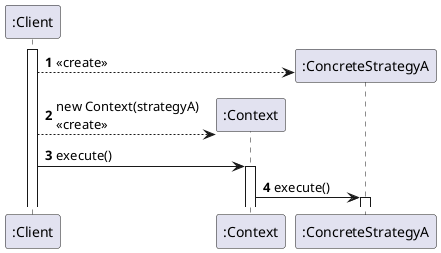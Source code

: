 @startuml strategy
autonumber

participant ":Client" as client
participant ":Context" as context
participant ":ConcreteStrategyA" as strategyA

activate client
client --> strategyA ** : <<create>>
client --> context ** : new Context(strategyA)\n<<create>>
client -> context : execute()
activate context
context -> strategyA : execute()
activate strategyA

@enduml
